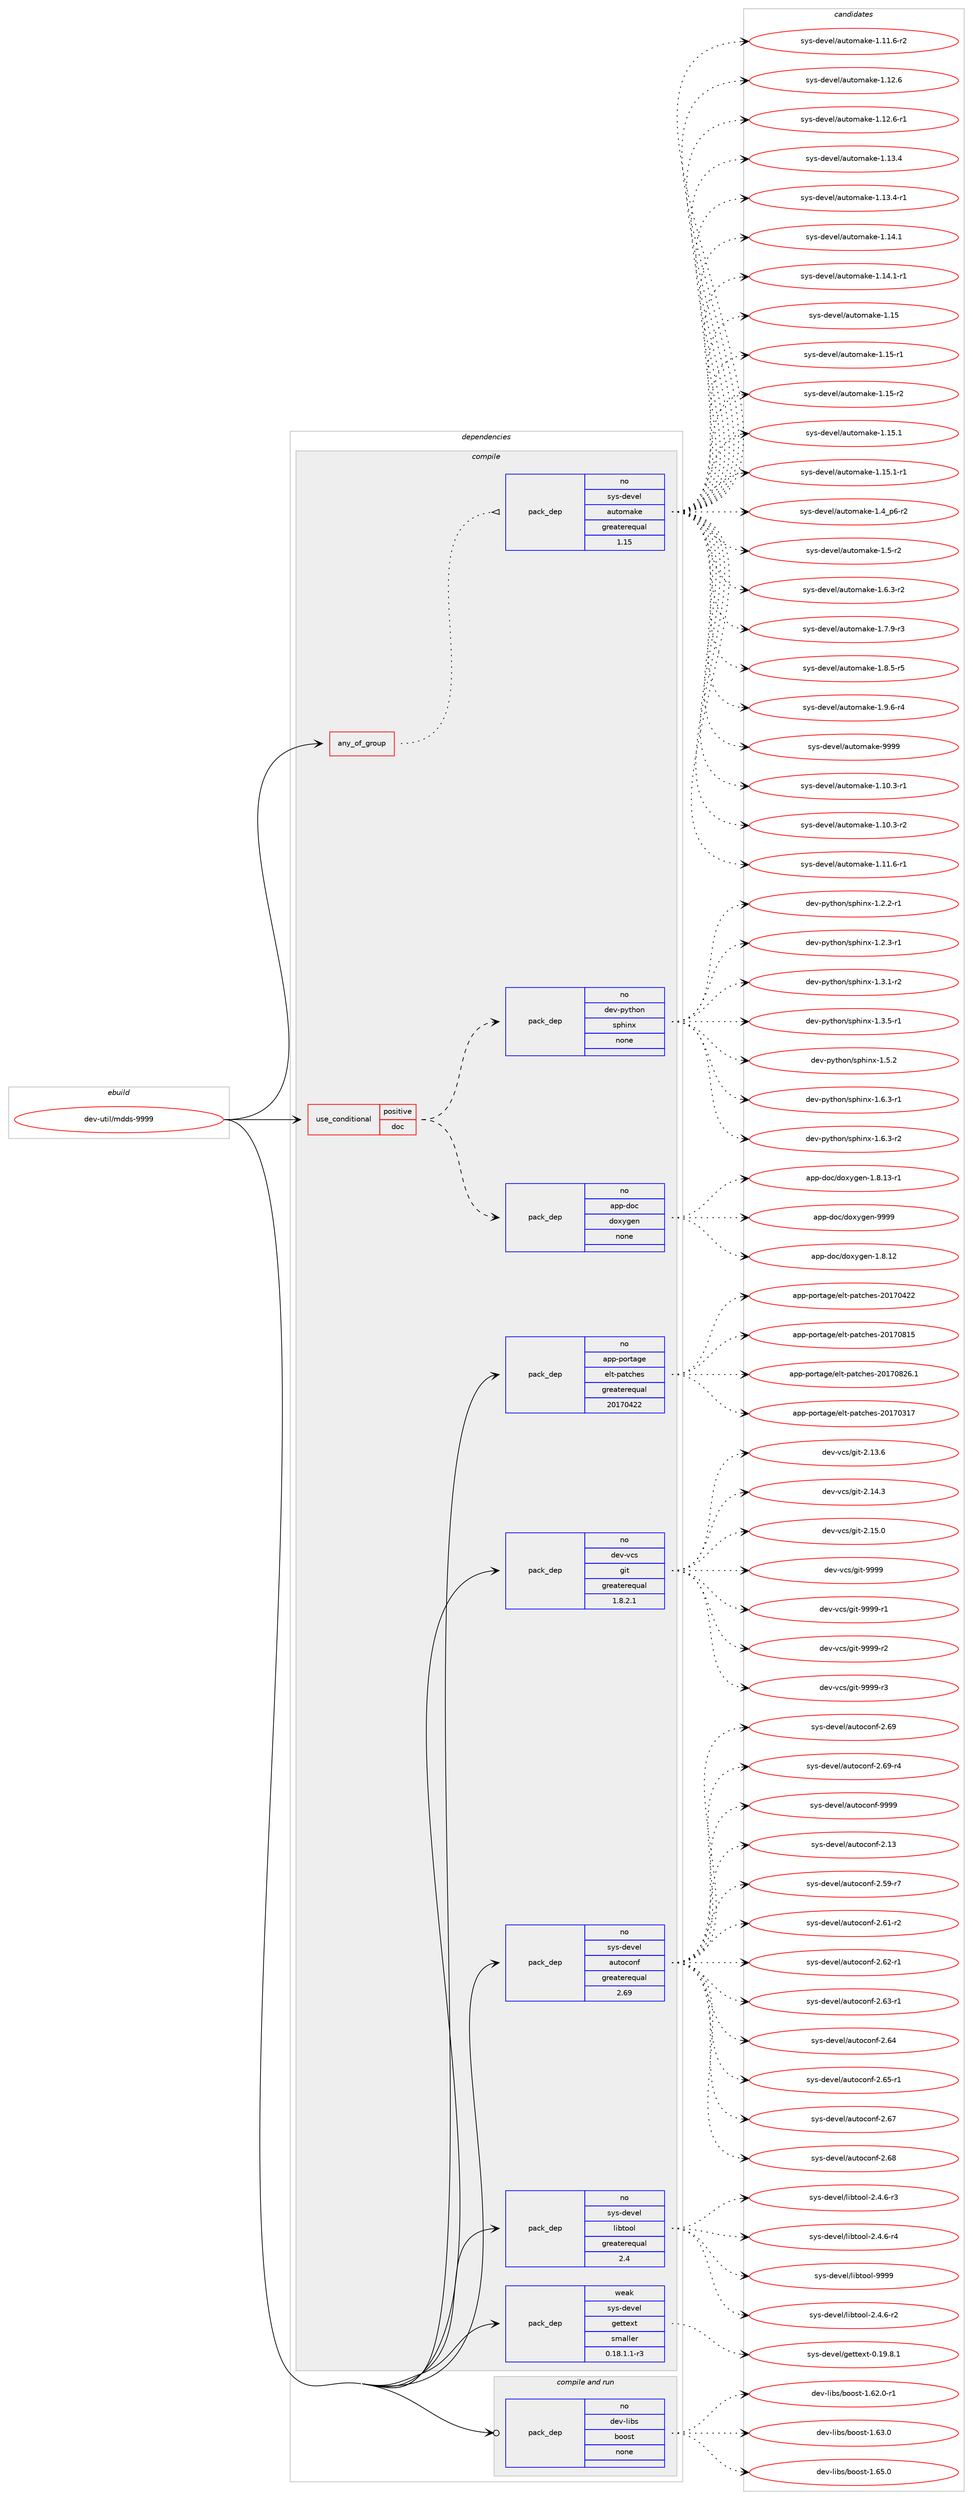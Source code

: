 digraph prolog {

# *************
# Graph options
# *************

newrank=true;
concentrate=true;
compound=true;
graph [rankdir=LR,fontname=Helvetica,fontsize=10,ranksep=1.5];#, ranksep=2.5, nodesep=0.2];
edge  [arrowhead=vee];
node  [fontname=Helvetica,fontsize=10];

# **********
# The ebuild
# **********

subgraph cluster_leftcol {
color=gray;
rank=same;
label=<<i>ebuild</i>>;
id [label="dev-util/mdds-9999", color=red, width=4, href="../dev-util/mdds-9999.svg"];
}

# ****************
# The dependencies
# ****************

subgraph cluster_midcol {
color=gray;
label=<<i>dependencies</i>>;
subgraph cluster_compile {
fillcolor="#eeeeee";
style=filled;
label=<<i>compile</i>>;
subgraph any4208 {
dependency287128 [label=<<TABLE BORDER="0" CELLBORDER="1" CELLSPACING="0" CELLPADDING="4"><TR><TD CELLPADDING="10">any_of_group</TD></TR></TABLE>>, shape=none, color=red];subgraph pack204432 {
dependency287129 [label=<<TABLE BORDER="0" CELLBORDER="1" CELLSPACING="0" CELLPADDING="4" WIDTH="220"><TR><TD ROWSPAN="6" CELLPADDING="30">pack_dep</TD></TR><TR><TD WIDTH="110">no</TD></TR><TR><TD>sys-devel</TD></TR><TR><TD>automake</TD></TR><TR><TD>greaterequal</TD></TR><TR><TD>1.15</TD></TR></TABLE>>, shape=none, color=blue];
}
dependency287128:e -> dependency287129:w [weight=20,style="dotted",arrowhead="oinv"];
}
id:e -> dependency287128:w [weight=20,style="solid",arrowhead="vee"];
subgraph cond78436 {
dependency287130 [label=<<TABLE BORDER="0" CELLBORDER="1" CELLSPACING="0" CELLPADDING="4"><TR><TD ROWSPAN="3" CELLPADDING="10">use_conditional</TD></TR><TR><TD>positive</TD></TR><TR><TD>doc</TD></TR></TABLE>>, shape=none, color=red];
subgraph pack204433 {
dependency287131 [label=<<TABLE BORDER="0" CELLBORDER="1" CELLSPACING="0" CELLPADDING="4" WIDTH="220"><TR><TD ROWSPAN="6" CELLPADDING="30">pack_dep</TD></TR><TR><TD WIDTH="110">no</TD></TR><TR><TD>app-doc</TD></TR><TR><TD>doxygen</TD></TR><TR><TD>none</TD></TR><TR><TD></TD></TR></TABLE>>, shape=none, color=blue];
}
dependency287130:e -> dependency287131:w [weight=20,style="dashed",arrowhead="vee"];
subgraph pack204434 {
dependency287132 [label=<<TABLE BORDER="0" CELLBORDER="1" CELLSPACING="0" CELLPADDING="4" WIDTH="220"><TR><TD ROWSPAN="6" CELLPADDING="30">pack_dep</TD></TR><TR><TD WIDTH="110">no</TD></TR><TR><TD>dev-python</TD></TR><TR><TD>sphinx</TD></TR><TR><TD>none</TD></TR><TR><TD></TD></TR></TABLE>>, shape=none, color=blue];
}
dependency287130:e -> dependency287132:w [weight=20,style="dashed",arrowhead="vee"];
}
id:e -> dependency287130:w [weight=20,style="solid",arrowhead="vee"];
subgraph pack204435 {
dependency287133 [label=<<TABLE BORDER="0" CELLBORDER="1" CELLSPACING="0" CELLPADDING="4" WIDTH="220"><TR><TD ROWSPAN="6" CELLPADDING="30">pack_dep</TD></TR><TR><TD WIDTH="110">no</TD></TR><TR><TD>app-portage</TD></TR><TR><TD>elt-patches</TD></TR><TR><TD>greaterequal</TD></TR><TR><TD>20170422</TD></TR></TABLE>>, shape=none, color=blue];
}
id:e -> dependency287133:w [weight=20,style="solid",arrowhead="vee"];
subgraph pack204436 {
dependency287134 [label=<<TABLE BORDER="0" CELLBORDER="1" CELLSPACING="0" CELLPADDING="4" WIDTH="220"><TR><TD ROWSPAN="6" CELLPADDING="30">pack_dep</TD></TR><TR><TD WIDTH="110">no</TD></TR><TR><TD>dev-vcs</TD></TR><TR><TD>git</TD></TR><TR><TD>greaterequal</TD></TR><TR><TD>1.8.2.1</TD></TR></TABLE>>, shape=none, color=blue];
}
id:e -> dependency287134:w [weight=20,style="solid",arrowhead="vee"];
subgraph pack204437 {
dependency287135 [label=<<TABLE BORDER="0" CELLBORDER="1" CELLSPACING="0" CELLPADDING="4" WIDTH="220"><TR><TD ROWSPAN="6" CELLPADDING="30">pack_dep</TD></TR><TR><TD WIDTH="110">no</TD></TR><TR><TD>sys-devel</TD></TR><TR><TD>autoconf</TD></TR><TR><TD>greaterequal</TD></TR><TR><TD>2.69</TD></TR></TABLE>>, shape=none, color=blue];
}
id:e -> dependency287135:w [weight=20,style="solid",arrowhead="vee"];
subgraph pack204438 {
dependency287136 [label=<<TABLE BORDER="0" CELLBORDER="1" CELLSPACING="0" CELLPADDING="4" WIDTH="220"><TR><TD ROWSPAN="6" CELLPADDING="30">pack_dep</TD></TR><TR><TD WIDTH="110">no</TD></TR><TR><TD>sys-devel</TD></TR><TR><TD>libtool</TD></TR><TR><TD>greaterequal</TD></TR><TR><TD>2.4</TD></TR></TABLE>>, shape=none, color=blue];
}
id:e -> dependency287136:w [weight=20,style="solid",arrowhead="vee"];
subgraph pack204439 {
dependency287137 [label=<<TABLE BORDER="0" CELLBORDER="1" CELLSPACING="0" CELLPADDING="4" WIDTH="220"><TR><TD ROWSPAN="6" CELLPADDING="30">pack_dep</TD></TR><TR><TD WIDTH="110">weak</TD></TR><TR><TD>sys-devel</TD></TR><TR><TD>gettext</TD></TR><TR><TD>smaller</TD></TR><TR><TD>0.18.1.1-r3</TD></TR></TABLE>>, shape=none, color=blue];
}
id:e -> dependency287137:w [weight=20,style="solid",arrowhead="vee"];
}
subgraph cluster_compileandrun {
fillcolor="#eeeeee";
style=filled;
label=<<i>compile and run</i>>;
subgraph pack204440 {
dependency287138 [label=<<TABLE BORDER="0" CELLBORDER="1" CELLSPACING="0" CELLPADDING="4" WIDTH="220"><TR><TD ROWSPAN="6" CELLPADDING="30">pack_dep</TD></TR><TR><TD WIDTH="110">no</TD></TR><TR><TD>dev-libs</TD></TR><TR><TD>boost</TD></TR><TR><TD>none</TD></TR><TR><TD></TD></TR></TABLE>>, shape=none, color=blue];
}
id:e -> dependency287138:w [weight=20,style="solid",arrowhead="odotvee"];
}
subgraph cluster_run {
fillcolor="#eeeeee";
style=filled;
label=<<i>run</i>>;
}
}

# **************
# The candidates
# **************

subgraph cluster_choices {
rank=same;
color=gray;
label=<<i>candidates</i>>;

subgraph choice204432 {
color=black;
nodesep=1;
choice11512111545100101118101108479711711611110997107101454946494846514511449 [label="sys-devel/automake-1.10.3-r1", color=red, width=4,href="../sys-devel/automake-1.10.3-r1.svg"];
choice11512111545100101118101108479711711611110997107101454946494846514511450 [label="sys-devel/automake-1.10.3-r2", color=red, width=4,href="../sys-devel/automake-1.10.3-r2.svg"];
choice11512111545100101118101108479711711611110997107101454946494946544511449 [label="sys-devel/automake-1.11.6-r1", color=red, width=4,href="../sys-devel/automake-1.11.6-r1.svg"];
choice11512111545100101118101108479711711611110997107101454946494946544511450 [label="sys-devel/automake-1.11.6-r2", color=red, width=4,href="../sys-devel/automake-1.11.6-r2.svg"];
choice1151211154510010111810110847971171161111099710710145494649504654 [label="sys-devel/automake-1.12.6", color=red, width=4,href="../sys-devel/automake-1.12.6.svg"];
choice11512111545100101118101108479711711611110997107101454946495046544511449 [label="sys-devel/automake-1.12.6-r1", color=red, width=4,href="../sys-devel/automake-1.12.6-r1.svg"];
choice1151211154510010111810110847971171161111099710710145494649514652 [label="sys-devel/automake-1.13.4", color=red, width=4,href="../sys-devel/automake-1.13.4.svg"];
choice11512111545100101118101108479711711611110997107101454946495146524511449 [label="sys-devel/automake-1.13.4-r1", color=red, width=4,href="../sys-devel/automake-1.13.4-r1.svg"];
choice1151211154510010111810110847971171161111099710710145494649524649 [label="sys-devel/automake-1.14.1", color=red, width=4,href="../sys-devel/automake-1.14.1.svg"];
choice11512111545100101118101108479711711611110997107101454946495246494511449 [label="sys-devel/automake-1.14.1-r1", color=red, width=4,href="../sys-devel/automake-1.14.1-r1.svg"];
choice115121115451001011181011084797117116111109971071014549464953 [label="sys-devel/automake-1.15", color=red, width=4,href="../sys-devel/automake-1.15.svg"];
choice1151211154510010111810110847971171161111099710710145494649534511449 [label="sys-devel/automake-1.15-r1", color=red, width=4,href="../sys-devel/automake-1.15-r1.svg"];
choice1151211154510010111810110847971171161111099710710145494649534511450 [label="sys-devel/automake-1.15-r2", color=red, width=4,href="../sys-devel/automake-1.15-r2.svg"];
choice1151211154510010111810110847971171161111099710710145494649534649 [label="sys-devel/automake-1.15.1", color=red, width=4,href="../sys-devel/automake-1.15.1.svg"];
choice11512111545100101118101108479711711611110997107101454946495346494511449 [label="sys-devel/automake-1.15.1-r1", color=red, width=4,href="../sys-devel/automake-1.15.1-r1.svg"];
choice115121115451001011181011084797117116111109971071014549465295112544511450 [label="sys-devel/automake-1.4_p6-r2", color=red, width=4,href="../sys-devel/automake-1.4_p6-r2.svg"];
choice11512111545100101118101108479711711611110997107101454946534511450 [label="sys-devel/automake-1.5-r2", color=red, width=4,href="../sys-devel/automake-1.5-r2.svg"];
choice115121115451001011181011084797117116111109971071014549465446514511450 [label="sys-devel/automake-1.6.3-r2", color=red, width=4,href="../sys-devel/automake-1.6.3-r2.svg"];
choice115121115451001011181011084797117116111109971071014549465546574511451 [label="sys-devel/automake-1.7.9-r3", color=red, width=4,href="../sys-devel/automake-1.7.9-r3.svg"];
choice115121115451001011181011084797117116111109971071014549465646534511453 [label="sys-devel/automake-1.8.5-r5", color=red, width=4,href="../sys-devel/automake-1.8.5-r5.svg"];
choice115121115451001011181011084797117116111109971071014549465746544511452 [label="sys-devel/automake-1.9.6-r4", color=red, width=4,href="../sys-devel/automake-1.9.6-r4.svg"];
choice115121115451001011181011084797117116111109971071014557575757 [label="sys-devel/automake-9999", color=red, width=4,href="../sys-devel/automake-9999.svg"];
dependency287129:e -> choice11512111545100101118101108479711711611110997107101454946494846514511449:w [style=dotted,weight="100"];
dependency287129:e -> choice11512111545100101118101108479711711611110997107101454946494846514511450:w [style=dotted,weight="100"];
dependency287129:e -> choice11512111545100101118101108479711711611110997107101454946494946544511449:w [style=dotted,weight="100"];
dependency287129:e -> choice11512111545100101118101108479711711611110997107101454946494946544511450:w [style=dotted,weight="100"];
dependency287129:e -> choice1151211154510010111810110847971171161111099710710145494649504654:w [style=dotted,weight="100"];
dependency287129:e -> choice11512111545100101118101108479711711611110997107101454946495046544511449:w [style=dotted,weight="100"];
dependency287129:e -> choice1151211154510010111810110847971171161111099710710145494649514652:w [style=dotted,weight="100"];
dependency287129:e -> choice11512111545100101118101108479711711611110997107101454946495146524511449:w [style=dotted,weight="100"];
dependency287129:e -> choice1151211154510010111810110847971171161111099710710145494649524649:w [style=dotted,weight="100"];
dependency287129:e -> choice11512111545100101118101108479711711611110997107101454946495246494511449:w [style=dotted,weight="100"];
dependency287129:e -> choice115121115451001011181011084797117116111109971071014549464953:w [style=dotted,weight="100"];
dependency287129:e -> choice1151211154510010111810110847971171161111099710710145494649534511449:w [style=dotted,weight="100"];
dependency287129:e -> choice1151211154510010111810110847971171161111099710710145494649534511450:w [style=dotted,weight="100"];
dependency287129:e -> choice1151211154510010111810110847971171161111099710710145494649534649:w [style=dotted,weight="100"];
dependency287129:e -> choice11512111545100101118101108479711711611110997107101454946495346494511449:w [style=dotted,weight="100"];
dependency287129:e -> choice115121115451001011181011084797117116111109971071014549465295112544511450:w [style=dotted,weight="100"];
dependency287129:e -> choice11512111545100101118101108479711711611110997107101454946534511450:w [style=dotted,weight="100"];
dependency287129:e -> choice115121115451001011181011084797117116111109971071014549465446514511450:w [style=dotted,weight="100"];
dependency287129:e -> choice115121115451001011181011084797117116111109971071014549465546574511451:w [style=dotted,weight="100"];
dependency287129:e -> choice115121115451001011181011084797117116111109971071014549465646534511453:w [style=dotted,weight="100"];
dependency287129:e -> choice115121115451001011181011084797117116111109971071014549465746544511452:w [style=dotted,weight="100"];
dependency287129:e -> choice115121115451001011181011084797117116111109971071014557575757:w [style=dotted,weight="100"];
}
subgraph choice204433 {
color=black;
nodesep=1;
choice9711211245100111994710011112012110310111045494656464950 [label="app-doc/doxygen-1.8.12", color=red, width=4,href="../app-doc/doxygen-1.8.12.svg"];
choice97112112451001119947100111120121103101110454946564649514511449 [label="app-doc/doxygen-1.8.13-r1", color=red, width=4,href="../app-doc/doxygen-1.8.13-r1.svg"];
choice971121124510011199471001111201211031011104557575757 [label="app-doc/doxygen-9999", color=red, width=4,href="../app-doc/doxygen-9999.svg"];
dependency287131:e -> choice9711211245100111994710011112012110310111045494656464950:w [style=dotted,weight="100"];
dependency287131:e -> choice97112112451001119947100111120121103101110454946564649514511449:w [style=dotted,weight="100"];
dependency287131:e -> choice971121124510011199471001111201211031011104557575757:w [style=dotted,weight="100"];
}
subgraph choice204434 {
color=black;
nodesep=1;
choice10010111845112121116104111110471151121041051101204549465046504511449 [label="dev-python/sphinx-1.2.2-r1", color=red, width=4,href="../dev-python/sphinx-1.2.2-r1.svg"];
choice10010111845112121116104111110471151121041051101204549465046514511449 [label="dev-python/sphinx-1.2.3-r1", color=red, width=4,href="../dev-python/sphinx-1.2.3-r1.svg"];
choice10010111845112121116104111110471151121041051101204549465146494511450 [label="dev-python/sphinx-1.3.1-r2", color=red, width=4,href="../dev-python/sphinx-1.3.1-r2.svg"];
choice10010111845112121116104111110471151121041051101204549465146534511449 [label="dev-python/sphinx-1.3.5-r1", color=red, width=4,href="../dev-python/sphinx-1.3.5-r1.svg"];
choice1001011184511212111610411111047115112104105110120454946534650 [label="dev-python/sphinx-1.5.2", color=red, width=4,href="../dev-python/sphinx-1.5.2.svg"];
choice10010111845112121116104111110471151121041051101204549465446514511449 [label="dev-python/sphinx-1.6.3-r1", color=red, width=4,href="../dev-python/sphinx-1.6.3-r1.svg"];
choice10010111845112121116104111110471151121041051101204549465446514511450 [label="dev-python/sphinx-1.6.3-r2", color=red, width=4,href="../dev-python/sphinx-1.6.3-r2.svg"];
dependency287132:e -> choice10010111845112121116104111110471151121041051101204549465046504511449:w [style=dotted,weight="100"];
dependency287132:e -> choice10010111845112121116104111110471151121041051101204549465046514511449:w [style=dotted,weight="100"];
dependency287132:e -> choice10010111845112121116104111110471151121041051101204549465146494511450:w [style=dotted,weight="100"];
dependency287132:e -> choice10010111845112121116104111110471151121041051101204549465146534511449:w [style=dotted,weight="100"];
dependency287132:e -> choice1001011184511212111610411111047115112104105110120454946534650:w [style=dotted,weight="100"];
dependency287132:e -> choice10010111845112121116104111110471151121041051101204549465446514511449:w [style=dotted,weight="100"];
dependency287132:e -> choice10010111845112121116104111110471151121041051101204549465446514511450:w [style=dotted,weight="100"];
}
subgraph choice204435 {
color=black;
nodesep=1;
choice97112112451121111141169710310147101108116451129711699104101115455048495548514955 [label="app-portage/elt-patches-20170317", color=red, width=4,href="../app-portage/elt-patches-20170317.svg"];
choice97112112451121111141169710310147101108116451129711699104101115455048495548525050 [label="app-portage/elt-patches-20170422", color=red, width=4,href="../app-portage/elt-patches-20170422.svg"];
choice97112112451121111141169710310147101108116451129711699104101115455048495548564953 [label="app-portage/elt-patches-20170815", color=red, width=4,href="../app-portage/elt-patches-20170815.svg"];
choice971121124511211111411697103101471011081164511297116991041011154550484955485650544649 [label="app-portage/elt-patches-20170826.1", color=red, width=4,href="../app-portage/elt-patches-20170826.1.svg"];
dependency287133:e -> choice97112112451121111141169710310147101108116451129711699104101115455048495548514955:w [style=dotted,weight="100"];
dependency287133:e -> choice97112112451121111141169710310147101108116451129711699104101115455048495548525050:w [style=dotted,weight="100"];
dependency287133:e -> choice97112112451121111141169710310147101108116451129711699104101115455048495548564953:w [style=dotted,weight="100"];
dependency287133:e -> choice971121124511211111411697103101471011081164511297116991041011154550484955485650544649:w [style=dotted,weight="100"];
}
subgraph choice204436 {
color=black;
nodesep=1;
choice10010111845118991154710310511645504649514654 [label="dev-vcs/git-2.13.6", color=red, width=4,href="../dev-vcs/git-2.13.6.svg"];
choice10010111845118991154710310511645504649524651 [label="dev-vcs/git-2.14.3", color=red, width=4,href="../dev-vcs/git-2.14.3.svg"];
choice10010111845118991154710310511645504649534648 [label="dev-vcs/git-2.15.0", color=red, width=4,href="../dev-vcs/git-2.15.0.svg"];
choice1001011184511899115471031051164557575757 [label="dev-vcs/git-9999", color=red, width=4,href="../dev-vcs/git-9999.svg"];
choice10010111845118991154710310511645575757574511449 [label="dev-vcs/git-9999-r1", color=red, width=4,href="../dev-vcs/git-9999-r1.svg"];
choice10010111845118991154710310511645575757574511450 [label="dev-vcs/git-9999-r2", color=red, width=4,href="../dev-vcs/git-9999-r2.svg"];
choice10010111845118991154710310511645575757574511451 [label="dev-vcs/git-9999-r3", color=red, width=4,href="../dev-vcs/git-9999-r3.svg"];
dependency287134:e -> choice10010111845118991154710310511645504649514654:w [style=dotted,weight="100"];
dependency287134:e -> choice10010111845118991154710310511645504649524651:w [style=dotted,weight="100"];
dependency287134:e -> choice10010111845118991154710310511645504649534648:w [style=dotted,weight="100"];
dependency287134:e -> choice1001011184511899115471031051164557575757:w [style=dotted,weight="100"];
dependency287134:e -> choice10010111845118991154710310511645575757574511449:w [style=dotted,weight="100"];
dependency287134:e -> choice10010111845118991154710310511645575757574511450:w [style=dotted,weight="100"];
dependency287134:e -> choice10010111845118991154710310511645575757574511451:w [style=dotted,weight="100"];
}
subgraph choice204437 {
color=black;
nodesep=1;
choice115121115451001011181011084797117116111991111101024550464951 [label="sys-devel/autoconf-2.13", color=red, width=4,href="../sys-devel/autoconf-2.13.svg"];
choice1151211154510010111810110847971171161119911111010245504653574511455 [label="sys-devel/autoconf-2.59-r7", color=red, width=4,href="../sys-devel/autoconf-2.59-r7.svg"];
choice1151211154510010111810110847971171161119911111010245504654494511450 [label="sys-devel/autoconf-2.61-r2", color=red, width=4,href="../sys-devel/autoconf-2.61-r2.svg"];
choice1151211154510010111810110847971171161119911111010245504654504511449 [label="sys-devel/autoconf-2.62-r1", color=red, width=4,href="../sys-devel/autoconf-2.62-r1.svg"];
choice1151211154510010111810110847971171161119911111010245504654514511449 [label="sys-devel/autoconf-2.63-r1", color=red, width=4,href="../sys-devel/autoconf-2.63-r1.svg"];
choice115121115451001011181011084797117116111991111101024550465452 [label="sys-devel/autoconf-2.64", color=red, width=4,href="../sys-devel/autoconf-2.64.svg"];
choice1151211154510010111810110847971171161119911111010245504654534511449 [label="sys-devel/autoconf-2.65-r1", color=red, width=4,href="../sys-devel/autoconf-2.65-r1.svg"];
choice115121115451001011181011084797117116111991111101024550465455 [label="sys-devel/autoconf-2.67", color=red, width=4,href="../sys-devel/autoconf-2.67.svg"];
choice115121115451001011181011084797117116111991111101024550465456 [label="sys-devel/autoconf-2.68", color=red, width=4,href="../sys-devel/autoconf-2.68.svg"];
choice115121115451001011181011084797117116111991111101024550465457 [label="sys-devel/autoconf-2.69", color=red, width=4,href="../sys-devel/autoconf-2.69.svg"];
choice1151211154510010111810110847971171161119911111010245504654574511452 [label="sys-devel/autoconf-2.69-r4", color=red, width=4,href="../sys-devel/autoconf-2.69-r4.svg"];
choice115121115451001011181011084797117116111991111101024557575757 [label="sys-devel/autoconf-9999", color=red, width=4,href="../sys-devel/autoconf-9999.svg"];
dependency287135:e -> choice115121115451001011181011084797117116111991111101024550464951:w [style=dotted,weight="100"];
dependency287135:e -> choice1151211154510010111810110847971171161119911111010245504653574511455:w [style=dotted,weight="100"];
dependency287135:e -> choice1151211154510010111810110847971171161119911111010245504654494511450:w [style=dotted,weight="100"];
dependency287135:e -> choice1151211154510010111810110847971171161119911111010245504654504511449:w [style=dotted,weight="100"];
dependency287135:e -> choice1151211154510010111810110847971171161119911111010245504654514511449:w [style=dotted,weight="100"];
dependency287135:e -> choice115121115451001011181011084797117116111991111101024550465452:w [style=dotted,weight="100"];
dependency287135:e -> choice1151211154510010111810110847971171161119911111010245504654534511449:w [style=dotted,weight="100"];
dependency287135:e -> choice115121115451001011181011084797117116111991111101024550465455:w [style=dotted,weight="100"];
dependency287135:e -> choice115121115451001011181011084797117116111991111101024550465456:w [style=dotted,weight="100"];
dependency287135:e -> choice115121115451001011181011084797117116111991111101024550465457:w [style=dotted,weight="100"];
dependency287135:e -> choice1151211154510010111810110847971171161119911111010245504654574511452:w [style=dotted,weight="100"];
dependency287135:e -> choice115121115451001011181011084797117116111991111101024557575757:w [style=dotted,weight="100"];
}
subgraph choice204438 {
color=black;
nodesep=1;
choice1151211154510010111810110847108105981161111111084550465246544511450 [label="sys-devel/libtool-2.4.6-r2", color=red, width=4,href="../sys-devel/libtool-2.4.6-r2.svg"];
choice1151211154510010111810110847108105981161111111084550465246544511451 [label="sys-devel/libtool-2.4.6-r3", color=red, width=4,href="../sys-devel/libtool-2.4.6-r3.svg"];
choice1151211154510010111810110847108105981161111111084550465246544511452 [label="sys-devel/libtool-2.4.6-r4", color=red, width=4,href="../sys-devel/libtool-2.4.6-r4.svg"];
choice1151211154510010111810110847108105981161111111084557575757 [label="sys-devel/libtool-9999", color=red, width=4,href="../sys-devel/libtool-9999.svg"];
dependency287136:e -> choice1151211154510010111810110847108105981161111111084550465246544511450:w [style=dotted,weight="100"];
dependency287136:e -> choice1151211154510010111810110847108105981161111111084550465246544511451:w [style=dotted,weight="100"];
dependency287136:e -> choice1151211154510010111810110847108105981161111111084550465246544511452:w [style=dotted,weight="100"];
dependency287136:e -> choice1151211154510010111810110847108105981161111111084557575757:w [style=dotted,weight="100"];
}
subgraph choice204439 {
color=black;
nodesep=1;
choice1151211154510010111810110847103101116116101120116454846495746564649 [label="sys-devel/gettext-0.19.8.1", color=red, width=4,href="../sys-devel/gettext-0.19.8.1.svg"];
dependency287137:e -> choice1151211154510010111810110847103101116116101120116454846495746564649:w [style=dotted,weight="100"];
}
subgraph choice204440 {
color=black;
nodesep=1;
choice10010111845108105981154798111111115116454946545046484511449 [label="dev-libs/boost-1.62.0-r1", color=red, width=4,href="../dev-libs/boost-1.62.0-r1.svg"];
choice1001011184510810598115479811111111511645494654514648 [label="dev-libs/boost-1.63.0", color=red, width=4,href="../dev-libs/boost-1.63.0.svg"];
choice1001011184510810598115479811111111511645494654534648 [label="dev-libs/boost-1.65.0", color=red, width=4,href="../dev-libs/boost-1.65.0.svg"];
dependency287138:e -> choice10010111845108105981154798111111115116454946545046484511449:w [style=dotted,weight="100"];
dependency287138:e -> choice1001011184510810598115479811111111511645494654514648:w [style=dotted,weight="100"];
dependency287138:e -> choice1001011184510810598115479811111111511645494654534648:w [style=dotted,weight="100"];
}
}

}
